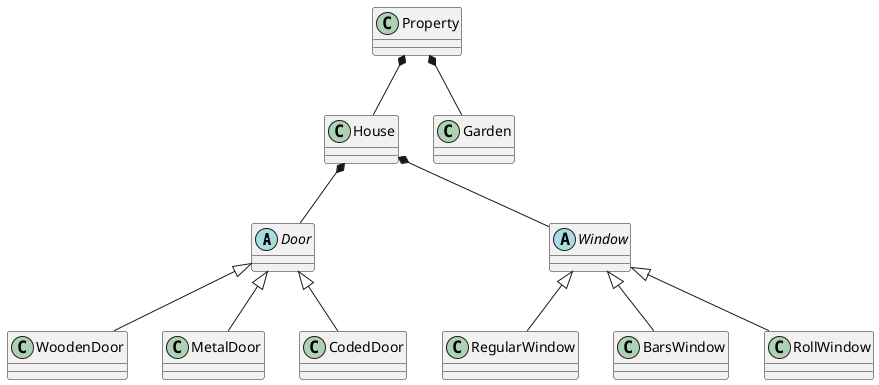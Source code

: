 @startuml
abstract Door {
}
abstract Window {
}
class House {
}
class Garden {
}

Door <|-- WoodenDoor
Door <|-- MetalDoor
Door <|-- CodedDoor

Window <|-- RegularWindow
Window <|-- BarsWindow
Window <|-- RollWindow

House *-- Door
House *-- Window

Property *-- House
Property *-- Garden
@enduml